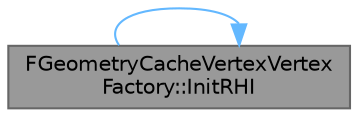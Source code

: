 digraph "FGeometryCacheVertexVertexFactory::InitRHI"
{
 // INTERACTIVE_SVG=YES
 // LATEX_PDF_SIZE
  bgcolor="transparent";
  edge [fontname=Helvetica,fontsize=10,labelfontname=Helvetica,labelfontsize=10];
  node [fontname=Helvetica,fontsize=10,shape=box,height=0.2,width=0.4];
  rankdir="LR";
  Node1 [id="Node000001",label="FGeometryCacheVertexVertex\lFactory::InitRHI",height=0.2,width=0.4,color="gray40", fillcolor="grey60", style="filled", fontcolor="black",tooltip="Initializes the RHI resources used by this resource."];
  Node1 -> Node1 [id="edge1_Node000001_Node000001",color="steelblue1",style="solid",tooltip=" "];
}
